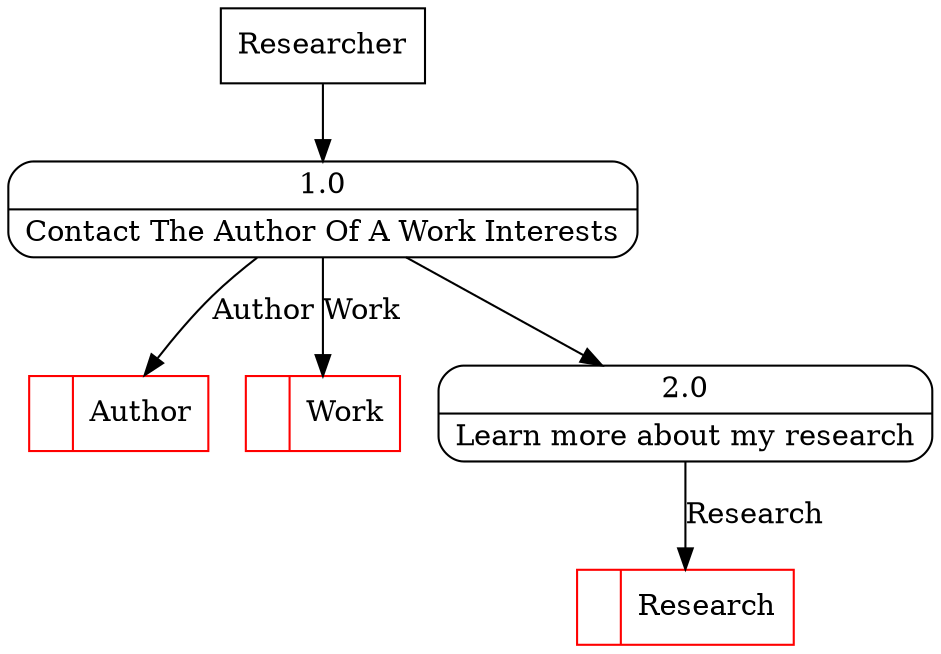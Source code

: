 digraph dfd2{ 
node[shape=record]
200 [label="<f0>  |<f1> Author " color=red];
201 [label="<f0>  |<f1> Work " color=red];
202 [label="Researcher" shape=box];
203 [label="{<f0> 1.0|<f1> Contact The Author Of A Work Interests }" shape=Mrecord];
2 [label="{<f0> 2.0|<f1> Learn more about my research }" shape=Mrecord];
203 -> 2
1001 [label="<f0>  |<f1> Research " color=red];
2 -> 1001 [label="Research"]
202 -> 203
203 -> 200 [label="Author"]
203 -> 201 [label="Work"]
}